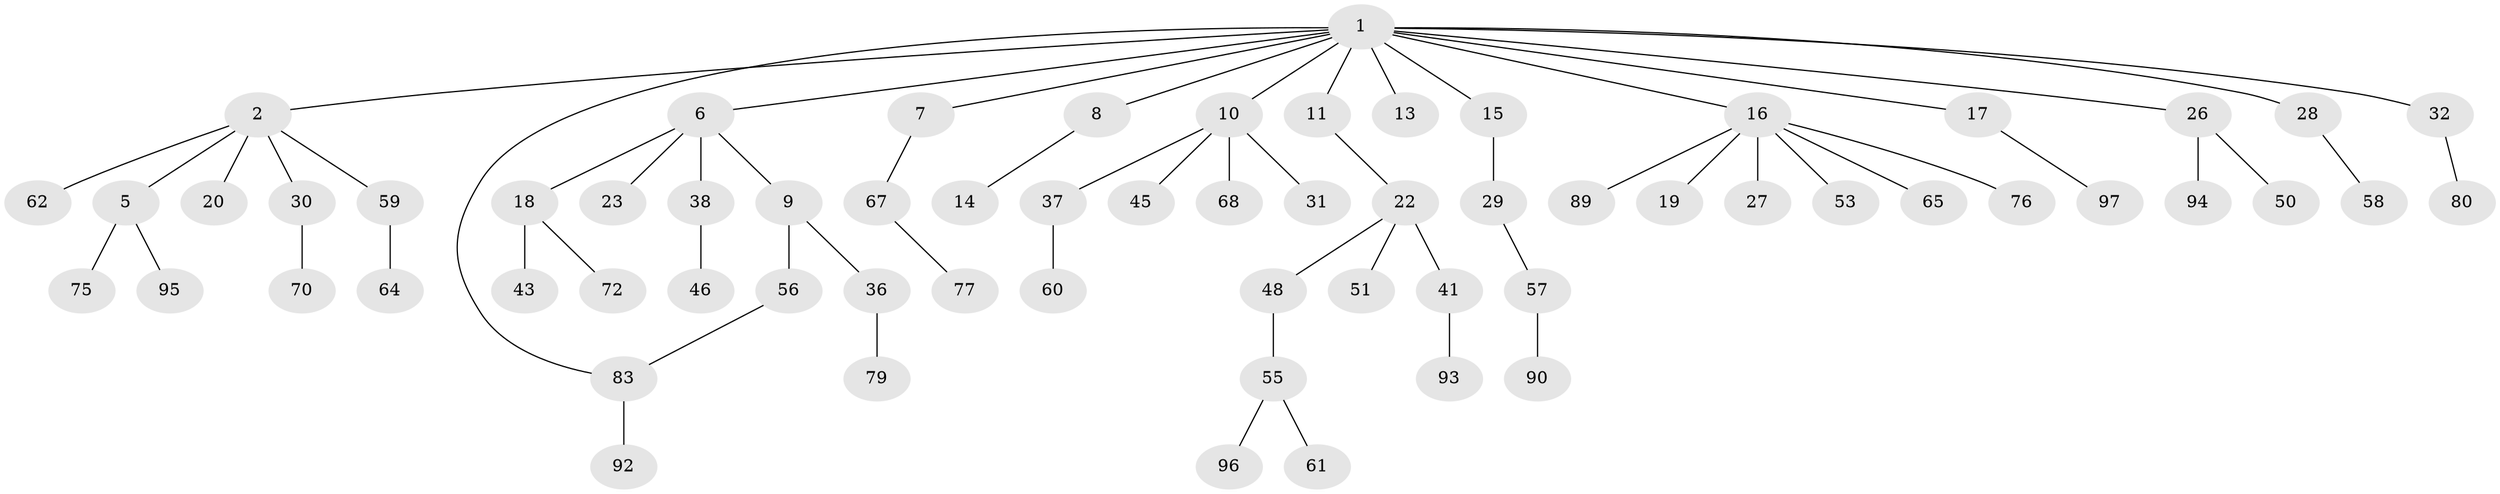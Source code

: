 // original degree distribution, {9: 0.01020408163265306, 5: 0.030612244897959183, 3: 0.16326530612244897, 7: 0.01020408163265306, 4: 0.030612244897959183, 2: 0.24489795918367346, 1: 0.5, 8: 0.01020408163265306}
// Generated by graph-tools (version 1.1) at 2025/10/02/27/25 16:10:54]
// undirected, 65 vertices, 65 edges
graph export_dot {
graph [start="1"]
  node [color=gray90,style=filled];
  1 [super="+4"];
  2 [super="+3"];
  5 [super="+24"];
  6 [super="+21"];
  7;
  8 [super="+63"];
  9 [super="+12"];
  10;
  11;
  13;
  14 [super="+78"];
  15 [super="+52"];
  16 [super="+86"];
  17 [super="+33"];
  18 [super="+25"];
  19 [super="+39"];
  20;
  22 [super="+34"];
  23;
  26 [super="+44"];
  27 [super="+49"];
  28 [super="+88"];
  29 [super="+40"];
  30 [super="+71"];
  31;
  32 [super="+35"];
  36 [super="+69"];
  37 [super="+47"];
  38 [super="+42"];
  41 [super="+82"];
  43;
  45;
  46;
  48 [super="+54"];
  50;
  51;
  53;
  55 [super="+87"];
  56 [super="+85"];
  57 [super="+66"];
  58;
  59;
  60 [super="+73"];
  61;
  62;
  64 [super="+91"];
  65;
  67 [super="+84"];
  68 [super="+74"];
  70;
  72 [super="+81"];
  75;
  76;
  77;
  79;
  80;
  83;
  89;
  90;
  92;
  93 [super="+98"];
  94;
  95;
  96;
  97;
  1 -- 2;
  1 -- 6;
  1 -- 8;
  1 -- 10;
  1 -- 11;
  1 -- 13;
  1 -- 16;
  1 -- 28;
  1 -- 32;
  1 -- 17;
  1 -- 83;
  1 -- 7;
  1 -- 26;
  1 -- 15;
  2 -- 5;
  2 -- 20;
  2 -- 30;
  2 -- 59;
  2 -- 62;
  5 -- 75;
  5 -- 95;
  6 -- 9;
  6 -- 18;
  6 -- 23;
  6 -- 38;
  7 -- 67;
  8 -- 14;
  9 -- 36;
  9 -- 56;
  10 -- 31;
  10 -- 37;
  10 -- 45;
  10 -- 68;
  11 -- 22;
  15 -- 29;
  16 -- 19;
  16 -- 27;
  16 -- 53;
  16 -- 65;
  16 -- 76;
  16 -- 89;
  17 -- 97;
  18 -- 43;
  18 -- 72;
  22 -- 41;
  22 -- 48;
  22 -- 51;
  26 -- 50;
  26 -- 94;
  28 -- 58;
  29 -- 57;
  30 -- 70;
  32 -- 80;
  36 -- 79;
  37 -- 60;
  38 -- 46;
  41 -- 93;
  48 -- 55;
  55 -- 61;
  55 -- 96;
  56 -- 83;
  57 -- 90;
  59 -- 64;
  67 -- 77;
  83 -- 92;
}
